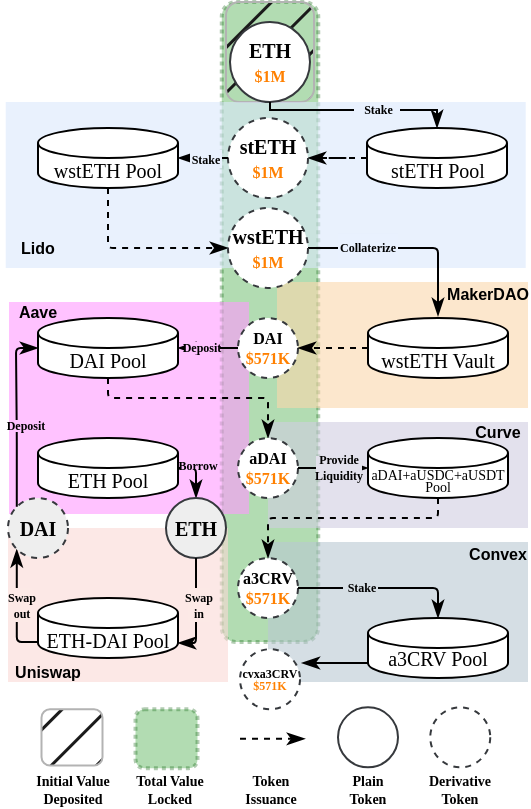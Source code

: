 <mxfile version="23.0.2" type="device">
  <diagram id="ooE3Xo_wV-slX8WCPOP6" name="Page-4">
    <mxGraphModel dx="1458" dy="423" grid="1" gridSize="10" guides="1" tooltips="1" connect="1" arrows="1" fold="1" page="1" pageScale="1" pageWidth="400" pageHeight="400" math="0" shadow="0">
      <root>
        <mxCell id="0" />
        <mxCell id="1" parent="0" />
        <mxCell id="VKGXoF3TGg-XLG58etnJ-4" value="" style="rounded=1;whiteSpace=wrap;html=1;strokeWidth=2;dashed=1;dashPattern=1 1;opacity=30;fillColor=#008a00;strokeColor=#005700;fontColor=#ffffff;" vertex="1" parent="1">
          <mxGeometry x="-653.12" y="10" width="48.25" height="320" as="geometry" />
        </mxCell>
        <mxCell id="VKGXoF3TGg-XLG58etnJ-5" value="" style="rounded=1;whiteSpace=wrap;html=1;fillStyle=hatch;strokeColor=#B3B3B3;fillColor=#1A1A1A;gradientColor=none;perimeterSpacing=0;" vertex="1" parent="1">
          <mxGeometry x="-651" y="10" width="44" height="50" as="geometry" />
        </mxCell>
        <mxCell id="hHPE4022j6eGi9Bg3FWy-93" value="" style="rounded=0;whiteSpace=wrap;html=1;fillColor=#bac8d3;strokeColor=none;fillOpacity=60;" parent="1" vertex="1">
          <mxGeometry x="-630" y="280" width="130" height="70" as="geometry" />
        </mxCell>
        <mxCell id="hHPE4022j6eGi9Bg3FWy-40" value="" style="rounded=0;whiteSpace=wrap;html=1;fillColor=#d0cee2;strokeColor=none;fillOpacity=60;" parent="1" vertex="1">
          <mxGeometry x="-630" y="220" width="130" height="53" as="geometry" />
        </mxCell>
        <mxCell id="hHPE4022j6eGi9Bg3FWy-36" value="" style="rounded=0;whiteSpace=wrap;html=1;fillColor=#FF99FF;strokeColor=none;fillOpacity=60;" parent="1" vertex="1">
          <mxGeometry x="-759.5" y="160" width="120" height="106" as="geometry" />
        </mxCell>
        <mxCell id="aXwNNv5AYdKiC4HSLwjV-165" value="" style="rounded=0;whiteSpace=wrap;html=1;fillColor=#dae8fc;strokeColor=none;flipH=1;fillOpacity=60;" parent="1" vertex="1">
          <mxGeometry x="-761.13" y="60" width="260" height="83" as="geometry" />
        </mxCell>
        <mxCell id="aXwNNv5AYdKiC4HSLwjV-160" value="" style="rounded=0;whiteSpace=wrap;html=1;fillColor=#fad7ac;strokeColor=none;fillOpacity=60;" parent="1" vertex="1">
          <mxGeometry x="-625.5" y="150" width="125.5" height="63" as="geometry" />
        </mxCell>
        <mxCell id="hHPE4022j6eGi9Bg3FWy-27" style="edgeStyle=orthogonalEdgeStyle;rounded=1;orthogonalLoop=1;jettySize=auto;html=1;entryX=1;entryY=0.5;entryDx=0;entryDy=0;arcSize=5;endArrow=classicThin;endFill=1;fillColor=#008a00;strokeColor=#000000;dashed=1;" parent="1" source="bI1gja82rUTGcYfUVD13-1" target="0xcqsg2bEBHfZzJ7icHa-70" edge="1">
          <mxGeometry relative="1" as="geometry" />
        </mxCell>
        <mxCell id="bI1gja82rUTGcYfUVD13-1" value="stETH Pool" style="shape=cylinder3;whiteSpace=wrap;html=1;boundedLbl=1;backgroundOutline=1;size=7.5;strokeWidth=1;fontFamily=Times New Roman;fontStyle=0;fontSize=10;rounded=0;" parent="1" vertex="1">
          <mxGeometry x="-580.5" y="73" width="70" height="30" as="geometry" />
        </mxCell>
        <mxCell id="aXwNNv5AYdKiC4HSLwjV-166" value="&lt;b&gt;Lido&lt;br&gt;&lt;/b&gt;" style="text;html=1;strokeColor=none;fillColor=none;align=center;verticalAlign=middle;whiteSpace=wrap;rounded=0;fontSize=8;spacing=2;" parent="1" vertex="1">
          <mxGeometry x="-760" y="127.82" width="30" height="11" as="geometry" />
        </mxCell>
        <mxCell id="hHPE4022j6eGi9Bg3FWy-31" style="edgeStyle=orthogonalEdgeStyle;rounded=1;orthogonalLoop=1;jettySize=auto;html=1;exitX=0.5;exitY=1;exitDx=0;exitDy=0;exitPerimeter=0;entryX=0;entryY=0.5;entryDx=0;entryDy=0;arcSize=5;endArrow=classicThin;endFill=1;fillColor=#008a00;strokeColor=#000000;dashed=1;" parent="1" source="0xcqsg2bEBHfZzJ7icHa-75" target="_4_Hz2iEFn8rfwyZPXuo-2" edge="1">
          <mxGeometry relative="1" as="geometry" />
        </mxCell>
        <mxCell id="0xcqsg2bEBHfZzJ7icHa-75" value="wstETH Pool" style="shape=cylinder3;whiteSpace=wrap;html=1;boundedLbl=1;backgroundOutline=1;size=7.5;strokeWidth=1;fontFamily=Times New Roman;fontStyle=0;fontSize=10;rounded=0;labelBorderColor=none;" parent="1" vertex="1">
          <mxGeometry x="-745" y="73" width="70" height="30" as="geometry" />
        </mxCell>
        <mxCell id="hHPE4022j6eGi9Bg3FWy-404" style="edgeStyle=orthogonalEdgeStyle;rounded=1;orthogonalLoop=1;jettySize=auto;html=1;exitX=1;exitY=0.5;exitDx=0;exitDy=0;entryX=0;entryY=1;entryDx=0;entryDy=0;arcSize=5;endArrow=classicThin;endFill=1;fillColor=#d80073;strokeColor=#000000;" parent="1" source="_4_Hz2iEFn8rfwyZPXuo-2" edge="1">
          <mxGeometry relative="1" as="geometry">
            <mxPoint x="-545" y="167" as="targetPoint" />
            <Array as="points">
              <mxPoint x="-545" y="133" />
            </Array>
          </mxGeometry>
        </mxCell>
        <mxCell id="_4_Hz2iEFn8rfwyZPXuo-2" value="&lt;b&gt;wstETH&lt;br&gt;&lt;/b&gt;&lt;b style=&quot;border-color: var(--border-color);&quot;&gt;&lt;font style=&quot;border-color: var(--border-color); font-size: 8px;&quot; color=&quot;#ff8000&quot;&gt;$1M&lt;/font&gt;&lt;/b&gt;&lt;b&gt;&lt;br&gt;&lt;/b&gt;" style="ellipse;whiteSpace=wrap;html=1;aspect=fixed;labelBackgroundColor=none;labelBorderColor=none;fillColor=#FFFFFF;strokeColor=#36393d;fontSize=10;fontFamily=Times New Roman;rounded=0;dashed=1;" parent="1" vertex="1">
          <mxGeometry x="-650" y="113" width="40" height="40" as="geometry" />
        </mxCell>
        <mxCell id="0xcqsg2bEBHfZzJ7icHa-70" value="&lt;b style=&quot;font-size: 10px;&quot;&gt;stETH&lt;br&gt;&lt;/b&gt;&lt;b style=&quot;border-color: var(--border-color);&quot;&gt;&lt;font color=&quot;#ff8000&quot; style=&quot;font-size: 8px;&quot;&gt;$1M&lt;/font&gt;&lt;/b&gt;&lt;b style=&quot;font-size: 10px;&quot;&gt;&lt;br&gt;&lt;/b&gt;" style="ellipse;whiteSpace=wrap;html=1;aspect=fixed;labelBackgroundColor=none;labelBorderColor=none;fillColor=#FFFFFF;strokeColor=#36393d;fontSize=10;fontFamily=Times New Roman;rounded=0;dashed=1;" parent="1" vertex="1">
          <mxGeometry x="-650" y="68" width="40" height="40" as="geometry" />
        </mxCell>
        <mxCell id="_4_Hz2iEFn8rfwyZPXuo-1" value="ETH&lt;br&gt;&lt;font color=&quot;#ff8000&quot; style=&quot;font-size: 8px;&quot;&gt;$1M&lt;/font&gt;" style="ellipse;whiteSpace=wrap;html=1;aspect=fixed;labelBackgroundColor=none;labelBorderColor=none;fillColor=#FFFFFF;strokeColor=#36393d;fontSize=10;fontFamily=Times New Roman;rounded=0;fontStyle=1" parent="1" vertex="1">
          <mxGeometry x="-649" y="20" width="40" height="40" as="geometry" />
        </mxCell>
        <mxCell id="_4_Hz2iEFn8rfwyZPXuo-3" value="&lt;b style=&quot;font-size: 8px;&quot;&gt;DAI&lt;br style=&quot;font-size: 8px;&quot;&gt;&lt;font color=&quot;#ff8000&quot; style=&quot;font-size: 8px;&quot;&gt;$571K&lt;/font&gt;&lt;br style=&quot;font-size: 8px;&quot;&gt;&lt;/b&gt;" style="ellipse;whiteSpace=wrap;html=1;aspect=fixed;labelBackgroundColor=none;labelBorderColor=none;fillColor=#FFFFFF;strokeColor=#36393d;fontSize=8;fontFamily=Times New Roman;rounded=0;perimeterSpacing=0;dashed=1;" parent="1" vertex="1">
          <mxGeometry x="-645" y="168" width="30" height="30" as="geometry" />
        </mxCell>
        <mxCell id="hHPE4022j6eGi9Bg3FWy-28" style="edgeStyle=orthogonalEdgeStyle;rounded=1;orthogonalLoop=1;jettySize=auto;html=1;entryX=1;entryY=0.5;entryDx=0;entryDy=0;entryPerimeter=0;arcSize=5;endArrow=classicThin;endFill=1;fillColor=#d80073;strokeColor=#000000;" parent="1" source="0xcqsg2bEBHfZzJ7icHa-70" target="0xcqsg2bEBHfZzJ7icHa-75" edge="1">
          <mxGeometry relative="1" as="geometry" />
        </mxCell>
        <mxCell id="hHPE4022j6eGi9Bg3FWy-35" style="edgeStyle=orthogonalEdgeStyle;rounded=1;orthogonalLoop=1;jettySize=auto;html=1;exitX=0;exitY=0.5;exitDx=0;exitDy=0;exitPerimeter=0;entryX=1;entryY=0.5;entryDx=0;entryDy=0;arcSize=5;endArrow=classicThin;endFill=1;fillColor=#1ba1e2;strokeColor=#000000;dashed=1;" parent="1" source="hHPE4022j6eGi9Bg3FWy-33" target="_4_Hz2iEFn8rfwyZPXuo-3" edge="1">
          <mxGeometry relative="1" as="geometry" />
        </mxCell>
        <mxCell id="hHPE4022j6eGi9Bg3FWy-33" value="wstETH Vault" style="shape=cylinder3;whiteSpace=wrap;html=1;boundedLbl=1;backgroundOutline=1;size=7.5;strokeWidth=1;fontFamily=Times New Roman;fontStyle=0;fontSize=10;rounded=0;" parent="1" vertex="1">
          <mxGeometry x="-580" y="168" width="70" height="30" as="geometry" />
        </mxCell>
        <mxCell id="hHPE4022j6eGi9Bg3FWy-79" style="edgeStyle=orthogonalEdgeStyle;rounded=1;orthogonalLoop=1;jettySize=auto;html=1;exitX=0.5;exitY=1;exitDx=0;exitDy=0;exitPerimeter=0;entryX=0.5;entryY=0;entryDx=0;entryDy=0;arcSize=5;endArrow=classicThin;endFill=1;fillColor=#008a00;strokeColor=#000000;dashed=1;" parent="1" source="hHPE4022j6eGi9Bg3FWy-39" target="hHPE4022j6eGi9Bg3FWy-41" edge="1">
          <mxGeometry relative="1" as="geometry">
            <Array as="points">
              <mxPoint x="-710" y="208" />
              <mxPoint x="-630" y="208" />
            </Array>
          </mxGeometry>
        </mxCell>
        <mxCell id="hHPE4022j6eGi9Bg3FWy-39" value="DAI Pool" style="shape=cylinder3;whiteSpace=wrap;html=1;boundedLbl=1;backgroundOutline=1;size=7.5;strokeWidth=1;fontFamily=Times New Roman;fontStyle=0;fontSize=10;rounded=0;" parent="1" vertex="1">
          <mxGeometry x="-745" y="168" width="70" height="30" as="geometry" />
        </mxCell>
        <mxCell id="hHPE4022j6eGi9Bg3FWy-41" value="&lt;font style=&quot;font-size: 8px;&quot;&gt;&lt;b style=&quot;font-size: 8px;&quot;&gt;aDAI&lt;br style=&quot;font-size: 8px;&quot;&gt;&lt;/b&gt;&lt;b style=&quot;border-color: var(--border-color); font-size: 8px;&quot;&gt;&lt;font color=&quot;#ff8000&quot; style=&quot;font-size: 8px;&quot;&gt;$&lt;/font&gt;&lt;/b&gt;&lt;b style=&quot;border-color: var(--border-color); font-size: 8px;&quot;&gt;&lt;font style=&quot;border-color: var(--border-color); font-size: 8px;&quot; color=&quot;#ff8000&quot;&gt;571K&lt;/font&gt;&lt;/b&gt;&lt;/font&gt;&lt;b style=&quot;font-size: 8px;&quot;&gt;&lt;br style=&quot;font-size: 8px;&quot;&gt;&lt;/b&gt;" style="ellipse;whiteSpace=wrap;html=1;aspect=fixed;labelBackgroundColor=none;labelBorderColor=none;fillColor=#FFFFFF;strokeColor=#36393d;fontSize=8;fontFamily=Times New Roman;rounded=0;spacing=2;dashed=1;" parent="1" vertex="1">
          <mxGeometry x="-645" y="228" width="30" height="30" as="geometry" />
        </mxCell>
        <mxCell id="hHPE4022j6eGi9Bg3FWy-42" style="edgeStyle=orthogonalEdgeStyle;rounded=1;orthogonalLoop=1;jettySize=auto;html=1;entryX=1;entryY=0.5;entryDx=0;entryDy=0;entryPerimeter=0;arcSize=5;endArrow=classicThin;endFill=1;fillColor=#d80073;strokeColor=#000000;" parent="1" source="_4_Hz2iEFn8rfwyZPXuo-3" target="hHPE4022j6eGi9Bg3FWy-39" edge="1">
          <mxGeometry relative="1" as="geometry" />
        </mxCell>
        <mxCell id="hHPE4022j6eGi9Bg3FWy-48" value="&lt;p style=&quot;line-height: 49%;&quot;&gt;&lt;font style=&quot;font-size: 7px;&quot;&gt;aDAI+aUSDC+aUSDT Pool&lt;/font&gt;&lt;/p&gt;" style="shape=cylinder3;whiteSpace=wrap;html=1;boundedLbl=1;backgroundOutline=1;size=7.5;strokeWidth=1;fontFamily=Times New Roman;fontStyle=0;fontSize=10;rounded=0;" parent="1" vertex="1">
          <mxGeometry x="-580" y="228" width="70" height="30" as="geometry" />
        </mxCell>
        <mxCell id="hHPE4022j6eGi9Bg3FWy-111" style="edgeStyle=orthogonalEdgeStyle;rounded=1;orthogonalLoop=1;jettySize=auto;html=1;exitX=1;exitY=0.5;exitDx=0;exitDy=0;exitPerimeter=0;entryX=0.5;entryY=0;entryDx=0;entryDy=0;arcSize=5;endArrow=classicThin;endFill=1;fillColor=#1ba1e2;strokeColor=#000000;" parent="1" source="hHPE4022j6eGi9Bg3FWy-57" target="hHPE4022j6eGi9Bg3FWy-63" edge="1">
          <mxGeometry relative="1" as="geometry" />
        </mxCell>
        <mxCell id="hHPE4022j6eGi9Bg3FWy-57" value="ETH Pool" style="shape=cylinder3;whiteSpace=wrap;html=1;boundedLbl=1;backgroundOutline=1;size=7.5;strokeWidth=1;fontFamily=Times New Roman;fontStyle=0;fontSize=10;rounded=0;" parent="1" vertex="1">
          <mxGeometry x="-745" y="228" width="70" height="30" as="geometry" />
        </mxCell>
        <mxCell id="hHPE4022j6eGi9Bg3FWy-60" value="" style="rounded=0;whiteSpace=wrap;html=1;fillColor=#fad9d5;strokeColor=none;fillOpacity=60;" parent="1" vertex="1">
          <mxGeometry x="-760" y="273" width="110" height="77" as="geometry" />
        </mxCell>
        <mxCell id="hHPE4022j6eGi9Bg3FWy-362" style="edgeStyle=orthogonalEdgeStyle;rounded=1;orthogonalLoop=1;jettySize=auto;html=1;exitX=0;exitY=0.5;exitDx=0;exitDy=0;exitPerimeter=0;entryX=0;entryY=1;entryDx=0;entryDy=0;arcSize=5;endArrow=classicThin;endFill=1;strokeColor=#000000;" parent="1" source="hHPE4022j6eGi9Bg3FWy-62" target="hHPE4022j6eGi9Bg3FWy-73" edge="1">
          <mxGeometry relative="1" as="geometry">
            <Array as="points">
              <mxPoint x="-741" y="330" />
              <mxPoint x="-755" y="330" />
            </Array>
          </mxGeometry>
        </mxCell>
        <mxCell id="hHPE4022j6eGi9Bg3FWy-62" value="ETH-DAI Pool" style="shape=cylinder3;whiteSpace=wrap;html=1;boundedLbl=1;backgroundOutline=1;size=7.5;strokeWidth=1;fontFamily=Times New Roman;fontStyle=0;fontSize=10;rounded=0;" parent="1" vertex="1">
          <mxGeometry x="-745" y="308" width="70" height="30" as="geometry" />
        </mxCell>
        <mxCell id="hHPE4022j6eGi9Bg3FWy-63" value="&lt;b style=&quot;font-size: 10px;&quot;&gt;ETH&lt;/b&gt;" style="ellipse;whiteSpace=wrap;html=1;aspect=fixed;labelBackgroundColor=none;labelBorderColor=none;fillColor=#eeeeee;strokeColor=#36393d;fontSize=10;fontFamily=Times New Roman;rounded=0;" parent="1" vertex="1">
          <mxGeometry x="-681" y="258" width="30" height="30" as="geometry" />
        </mxCell>
        <mxCell id="hHPE4022j6eGi9Bg3FWy-73" value="&lt;b style=&quot;font-size: 10px;&quot;&gt;DAI&lt;/b&gt;" style="ellipse;whiteSpace=wrap;html=1;aspect=fixed;labelBackgroundColor=none;labelBorderColor=none;fillColor=#eeeeee;strokeColor=#36393d;fontSize=10;fontFamily=Times New Roman;rounded=0;dashed=1;" parent="1" vertex="1">
          <mxGeometry x="-760" y="258" width="30" height="30" as="geometry" />
        </mxCell>
        <mxCell id="hHPE4022j6eGi9Bg3FWy-76" value="&lt;b style=&quot;font-size: 8px;&quot;&gt;a3CRV&lt;br style=&quot;font-size: 8px;&quot;&gt;&lt;/b&gt;&lt;b style=&quot;border-color: var(--border-color); font-size: 8px;&quot;&gt;&lt;font color=&quot;#ff8000&quot; style=&quot;font-size: 8px;&quot;&gt;$&lt;/font&gt;&lt;/b&gt;&lt;b style=&quot;border-color: var(--border-color); font-size: 8px;&quot;&gt;&lt;font style=&quot;border-color: var(--border-color); font-size: 8px;&quot; color=&quot;#ff8000&quot;&gt;571K&lt;/font&gt;&lt;/b&gt;&lt;b style=&quot;font-size: 8px;&quot;&gt;&lt;br style=&quot;font-size: 8px;&quot;&gt;&lt;/b&gt;" style="ellipse;whiteSpace=wrap;html=1;aspect=fixed;labelBackgroundColor=none;labelBorderColor=none;fillColor=#FFFFFF;strokeColor=#36393d;fontSize=8;fontFamily=Times New Roman;rounded=0;dashed=1;" parent="1" vertex="1">
          <mxGeometry x="-645" y="288" width="30" height="30" as="geometry" />
        </mxCell>
        <mxCell id="hHPE4022j6eGi9Bg3FWy-94" style="edgeStyle=orthogonalEdgeStyle;rounded=1;orthogonalLoop=1;jettySize=auto;html=1;exitX=0.5;exitY=1;exitDx=0;exitDy=0;exitPerimeter=0;entryX=0.5;entryY=0;entryDx=0;entryDy=0;arcSize=5;endArrow=classicThin;endFill=1;fillColor=#008a00;strokeColor=#000000;dashed=1;" parent="1" source="hHPE4022j6eGi9Bg3FWy-48" target="hHPE4022j6eGi9Bg3FWy-76" edge="1">
          <mxGeometry relative="1" as="geometry">
            <Array as="points">
              <mxPoint x="-545" y="268" />
              <mxPoint x="-630" y="268" />
            </Array>
          </mxGeometry>
        </mxCell>
        <mxCell id="hHPE4022j6eGi9Bg3FWy-95" value="&lt;p style=&quot;line-height: 26%;&quot;&gt;&lt;font style=&quot;font-size: 10px;&quot;&gt;a3CRV Pool&lt;/font&gt;&lt;/p&gt;" style="shape=cylinder3;whiteSpace=wrap;html=1;boundedLbl=1;backgroundOutline=1;size=7.5;strokeWidth=1;fontFamily=Times New Roman;fontStyle=0;fontSize=10;rounded=0;" parent="1" vertex="1">
          <mxGeometry x="-580" y="318" width="70" height="30" as="geometry" />
        </mxCell>
        <mxCell id="hHPE4022j6eGi9Bg3FWy-98" value="&lt;p style=&quot;line-height: 90%; font-size: 6px;&quot;&gt;&lt;font style=&quot;font-size: 6px;&quot;&gt;cvxa3CRV&lt;br style=&quot;font-size: 6px;&quot;&gt;&lt;b style=&quot;border-color: var(--border-color); font-size: 6px;&quot;&gt;&lt;font color=&quot;#ff8000&quot; style=&quot;font-size: 6px;&quot;&gt;$571K&lt;/font&gt;&lt;/b&gt;&lt;/font&gt;&lt;span style=&quot;font-size: 6px;&quot;&gt;&lt;br style=&quot;font-size: 6px;&quot;&gt;&lt;/span&gt;&lt;/p&gt;" style="ellipse;whiteSpace=wrap;html=1;aspect=fixed;labelBackgroundColor=none;labelBorderColor=none;fillColor=#FFFFFF;strokeColor=#36393d;fontSize=6;fontFamily=Times New Roman;rounded=0;fontStyle=1;dashed=1;" parent="1" vertex="1">
          <mxGeometry x="-643.99" y="333.61" width="30" height="30" as="geometry" />
        </mxCell>
        <mxCell id="hHPE4022j6eGi9Bg3FWy-112" style="edgeStyle=orthogonalEdgeStyle;rounded=1;orthogonalLoop=1;jettySize=auto;html=1;exitX=0.5;exitY=1;exitDx=0;exitDy=0;arcSize=5;endArrow=classicThin;endFill=1;strokeColor=#000000;entryX=1;entryY=1;entryDx=0;entryDy=-7.5;entryPerimeter=0;" parent="1" source="hHPE4022j6eGi9Bg3FWy-63" target="hHPE4022j6eGi9Bg3FWy-62" edge="1">
          <mxGeometry relative="1" as="geometry">
            <Array as="points">
              <mxPoint x="-666" y="331" />
            </Array>
            <mxPoint x="-670" y="330" as="targetPoint" />
          </mxGeometry>
        </mxCell>
        <mxCell id="hHPE4022j6eGi9Bg3FWy-129" style="edgeStyle=orthogonalEdgeStyle;rounded=1;orthogonalLoop=1;jettySize=auto;html=1;exitX=0;exitY=0;exitDx=0;exitDy=0;entryX=0;entryY=0.5;entryDx=0;entryDy=0;entryPerimeter=0;arcSize=5;endArrow=classicThin;endFill=1;fillColor=#d80073;strokeColor=#000000;" parent="1" source="hHPE4022j6eGi9Bg3FWy-73" target="hHPE4022j6eGi9Bg3FWy-39" edge="1">
          <mxGeometry relative="1" as="geometry">
            <Array as="points">
              <mxPoint x="-756" y="228" />
              <mxPoint x="-756" y="183" />
            </Array>
          </mxGeometry>
        </mxCell>
        <mxCell id="hHPE4022j6eGi9Bg3FWy-356" style="edgeStyle=orthogonalEdgeStyle;rounded=1;orthogonalLoop=1;jettySize=auto;html=1;exitX=1;exitY=0.5;exitDx=0;exitDy=0;entryX=0.5;entryY=0;entryDx=0;entryDy=0;entryPerimeter=0;arcSize=5;endArrow=classicThin;endFill=1;fillColor=#d80073;strokeColor=#000000;" parent="1" source="hHPE4022j6eGi9Bg3FWy-76" target="hHPE4022j6eGi9Bg3FWy-95" edge="1">
          <mxGeometry relative="1" as="geometry">
            <Array as="points">
              <mxPoint x="-545" y="303" />
            </Array>
          </mxGeometry>
        </mxCell>
        <mxCell id="hHPE4022j6eGi9Bg3FWy-452" value="Swap in" style="text;html=1;strokeColor=none;fillColor=#fce9e6;align=center;verticalAlign=middle;whiteSpace=wrap;rounded=0;fontFamily=Times New Roman;fontSize=6;fontStyle=1" parent="1" vertex="1">
          <mxGeometry x="-670" y="303" width="11" height="17" as="geometry" />
        </mxCell>
        <mxCell id="dac_H1w6UhQIQp40feiq-63" value="Collaterize" style="text;html=1;strokeColor=none;fillColor=#e9f1fe;align=center;verticalAlign=middle;whiteSpace=wrap;rounded=0;fontFamily=Times New Roman;fontSize=6;fontStyle=1" parent="1" vertex="1">
          <mxGeometry x="-595" y="125.63" width="30" height="15.37" as="geometry" />
        </mxCell>
        <mxCell id="dac_H1w6UhQIQp40feiq-65" value="Deposit" style="text;html=1;strokeColor=none;fillColor=#ffc2ff;align=center;verticalAlign=middle;whiteSpace=wrap;rounded=0;fontFamily=Times New Roman;fontSize=6;fontStyle=1;fontColor=#000000;" parent="1" vertex="1">
          <mxGeometry x="-671.75" y="180" width="17.5" height="6" as="geometry" />
        </mxCell>
        <mxCell id="lko5dFwnO9RKoEpkVjte-41" value="Deposit" style="text;html=1;strokeColor=none;fillColor=#ffc2ff;align=center;verticalAlign=middle;whiteSpace=wrap;rounded=0;fontFamily=Times New Roman;fontSize=6;fontStyle=1" parent="1" vertex="1">
          <mxGeometry x="-759.5" y="219" width="16" height="6" as="geometry" />
        </mxCell>
        <mxCell id="lko5dFwnO9RKoEpkVjte-43" value="Borrow" style="text;html=1;strokeColor=none;fillColor=#ffc2ff;align=center;verticalAlign=middle;whiteSpace=wrap;rounded=0;fontFamily=Times New Roman;fontSize=6;fontStyle=1;" parent="1" vertex="1">
          <mxGeometry x="-674" y="240.63" width="18" height="3" as="geometry" />
        </mxCell>
        <mxCell id="lko5dFwnO9RKoEpkVjte-45" value="Stake" style="text;html=1;strokeColor=none;fillColor=#d6dee4;align=center;verticalAlign=middle;whiteSpace=wrap;rounded=0;fontFamily=Times New Roman;fontSize=6;fontStyle=1;fontColor=#000000;" parent="1" vertex="1">
          <mxGeometry x="-592.5" y="300" width="17.5" height="5" as="geometry" />
        </mxCell>
        <mxCell id="lko5dFwnO9RKoEpkVjte-46" value="Swap out" style="text;html=1;strokeColor=none;fillColor=#fce9e6;align=center;verticalAlign=middle;whiteSpace=wrap;rounded=0;fontFamily=Times New Roman;fontSize=6;fontStyle=1" parent="1" vertex="1">
          <mxGeometry x="-759.5" y="303" width="11.5" height="17" as="geometry" />
        </mxCell>
        <mxCell id="fSQfH_FMm_jnt2f53b2b-12" style="edgeStyle=orthogonalEdgeStyle;rounded=0;orthogonalLoop=1;jettySize=auto;html=1;exitX=1;exitY=0.5;exitDx=0;exitDy=0;endArrow=classicThin;endFill=1;dashed=1;" parent="1" edge="1">
          <mxGeometry relative="1" as="geometry">
            <mxPoint x="-643.99" y="378.35" as="sourcePoint" />
            <mxPoint x="-611.49" y="378.02" as="targetPoint" />
          </mxGeometry>
        </mxCell>
        <mxCell id="jL9gVOpNgoQDE0syx6f0-1" value="&lt;b&gt;Aave&lt;br&gt;&lt;/b&gt;" style="text;html=1;strokeColor=none;fillColor=none;align=center;verticalAlign=middle;whiteSpace=wrap;rounded=0;fontSize=8;spacing=2;" parent="1" vertex="1">
          <mxGeometry x="-760" y="159.5" width="30" height="11" as="geometry" />
        </mxCell>
        <mxCell id="jL9gVOpNgoQDE0syx6f0-2" value="&lt;b&gt;MakerDAO&lt;br&gt;&lt;/b&gt;" style="text;html=1;strokeColor=none;fillColor=none;align=center;verticalAlign=middle;whiteSpace=wrap;rounded=0;fontSize=8;spacing=2;" parent="1" vertex="1">
          <mxGeometry x="-540" y="150" width="40" height="11" as="geometry" />
        </mxCell>
        <mxCell id="jL9gVOpNgoQDE0syx6f0-3" value="&lt;b&gt;Curve&lt;br&gt;&lt;/b&gt;" style="text;html=1;strokeColor=none;fillColor=none;align=center;verticalAlign=middle;whiteSpace=wrap;rounded=0;fontSize=8;spacing=2;" parent="1" vertex="1">
          <mxGeometry x="-530" y="219" width="30" height="11" as="geometry" />
        </mxCell>
        <mxCell id="jL9gVOpNgoQDE0syx6f0-4" value="&lt;b&gt;Uniswap&lt;br&gt;&lt;/b&gt;" style="text;html=1;strokeColor=none;fillColor=none;align=center;verticalAlign=middle;whiteSpace=wrap;rounded=0;fontSize=8;spacing=2;" parent="1" vertex="1">
          <mxGeometry x="-760" y="339" width="40" height="11" as="geometry" />
        </mxCell>
        <mxCell id="jL9gVOpNgoQDE0syx6f0-5" value="&lt;b&gt;Convex&lt;br&gt;&lt;/b&gt;" style="text;html=1;strokeColor=none;fillColor=none;align=center;verticalAlign=middle;whiteSpace=wrap;rounded=0;fontSize=8;spacing=2;" parent="1" vertex="1">
          <mxGeometry x="-530" y="280" width="30" height="11" as="geometry" />
        </mxCell>
        <mxCell id="VKGXoF3TGg-XLG58etnJ-6" value="" style="rounded=1;whiteSpace=wrap;html=1;fillStyle=hatch;strokeColor=#B3B3B3;fillColor=#1A1A1A;aspect=fixed;glass=0;perimeterSpacing=0;imageAspect=1;" vertex="1" parent="1">
          <mxGeometry x="-743.25" y="363.61" width="30.5" height="28.12" as="geometry" />
        </mxCell>
        <mxCell id="VKGXoF3TGg-XLG58etnJ-7" value="" style="rounded=1;whiteSpace=wrap;html=1;strokeWidth=2;dashed=1;dashPattern=1 1;opacity=30;fillColor=#008a00;aspect=fixed;fontColor=#ffffff;strokeColor=#005700;" vertex="1" parent="1">
          <mxGeometry x="-696.25" y="363.61" width="31" height="29.5" as="geometry" />
        </mxCell>
        <mxCell id="hHPE4022j6eGi9Bg3FWy-441" value="Stake" style="text;html=1;strokeColor=none;fillColor=#e9f1fe;align=center;verticalAlign=middle;whiteSpace=wrap;rounded=0;fontFamily=Times New Roman;fontSize=6;fontStyle=1" parent="1" vertex="1">
          <mxGeometry x="-669" y="84" width="16" height="9" as="geometry" />
        </mxCell>
        <mxCell id="VKGXoF3TGg-XLG58etnJ-15" style="edgeStyle=orthogonalEdgeStyle;rounded=0;orthogonalLoop=1;jettySize=auto;html=1;exitX=1;exitY=0.5;exitDx=0;exitDy=0;entryX=0;entryY=0.5;entryDx=0;entryDy=0;entryPerimeter=0;endArrow=classicThin;endFill=1;" edge="1" parent="1" source="hHPE4022j6eGi9Bg3FWy-41" target="hHPE4022j6eGi9Bg3FWy-48">
          <mxGeometry relative="1" as="geometry" />
        </mxCell>
        <mxCell id="VKGXoF3TGg-XLG58etnJ-16" value="Provide Liquidity" style="text;html=1;strokeColor=none;fillColor=#e2e1ec;align=center;verticalAlign=middle;whiteSpace=wrap;rounded=0;fontFamily=Times New Roman;fontSize=6;fontStyle=1;fontColor=#000000;" vertex="1" parent="1">
          <mxGeometry x="-606" y="237" width="23" height="12" as="geometry" />
        </mxCell>
        <mxCell id="VKGXoF3TGg-XLG58etnJ-19" value="Initial Value Deposited" style="text;html=1;strokeColor=none;fillColor=none;align=center;verticalAlign=middle;whiteSpace=wrap;rounded=0;fontFamily=Times New Roman;fontSize=7;fontStyle=1" vertex="1" parent="1">
          <mxGeometry x="-749.5" y="397.15" width="43" height="12.96" as="geometry" />
        </mxCell>
        <mxCell id="VKGXoF3TGg-XLG58etnJ-20" value="Total Value Locked" style="text;html=1;strokeColor=none;fillColor=none;align=center;verticalAlign=middle;whiteSpace=wrap;rounded=0;fontFamily=Times New Roman;fontSize=7;fontStyle=1" vertex="1" parent="1">
          <mxGeometry x="-704.25" y="397.15" width="50" height="12.96" as="geometry" />
        </mxCell>
        <mxCell id="VKGXoF3TGg-XLG58etnJ-21" value="&lt;b style=&quot;font-size: 8px;&quot;&gt;&lt;br style=&quot;font-size: 8px;&quot;&gt;&lt;/b&gt;" style="ellipse;whiteSpace=wrap;html=1;aspect=fixed;labelBackgroundColor=none;labelBorderColor=none;fillColor=#FFFFFF;strokeColor=#36393d;fontSize=8;fontFamily=Times New Roman;rounded=0;perimeterSpacing=0;dashed=1;" vertex="1" parent="1">
          <mxGeometry x="-548.87" y="362.67" width="30" height="30" as="geometry" />
        </mxCell>
        <mxCell id="VKGXoF3TGg-XLG58etnJ-22" value="&lt;b style=&quot;font-size: 8px;&quot;&gt;&lt;br style=&quot;font-size: 8px;&quot;&gt;&lt;/b&gt;" style="ellipse;whiteSpace=wrap;html=1;aspect=fixed;labelBackgroundColor=none;labelBorderColor=none;fillColor=#FFFFFF;strokeColor=#36393d;fontSize=8;fontFamily=Times New Roman;rounded=0;perimeterSpacing=0;" vertex="1" parent="1">
          <mxGeometry x="-595" y="362.67" width="30" height="30" as="geometry" />
        </mxCell>
        <mxCell id="VKGXoF3TGg-XLG58etnJ-23" value="Plain Token" style="text;html=1;strokeColor=none;fillColor=none;align=center;verticalAlign=middle;whiteSpace=wrap;rounded=0;fontFamily=Times New Roman;fontSize=7;fontStyle=1" vertex="1" parent="1">
          <mxGeometry x="-595" y="397.15" width="30" height="12.96" as="geometry" />
        </mxCell>
        <mxCell id="VKGXoF3TGg-XLG58etnJ-24" value="Derivative Token" style="text;html=1;strokeColor=none;fillColor=none;align=center;verticalAlign=middle;whiteSpace=wrap;rounded=0;fontFamily=Times New Roman;fontSize=7;fontStyle=1" vertex="1" parent="1">
          <mxGeometry x="-557.75" y="397.15" width="47.75" height="12.96" as="geometry" />
        </mxCell>
        <mxCell id="VKGXoF3TGg-XLG58etnJ-37" style="edgeStyle=orthogonalEdgeStyle;rounded=0;orthogonalLoop=1;jettySize=auto;html=1;exitX=0;exitY=1;exitDx=0;exitDy=-7.5;exitPerimeter=0;entryX=1.028;entryY=0.243;entryDx=0;entryDy=0;entryPerimeter=0;endArrow=classicThin;endFill=1;" edge="1" parent="1" source="hHPE4022j6eGi9Bg3FWy-95" target="hHPE4022j6eGi9Bg3FWy-98">
          <mxGeometry relative="1" as="geometry" />
        </mxCell>
        <mxCell id="VKGXoF3TGg-XLG58etnJ-38" value="Token Issuance" style="text;html=1;strokeColor=none;fillColor=none;align=center;verticalAlign=middle;whiteSpace=wrap;rounded=0;fontFamily=Times New Roman;fontSize=7;fontStyle=1" vertex="1" parent="1">
          <mxGeometry x="-646.5" y="397.15" width="35" height="12.96" as="geometry" />
        </mxCell>
        <mxCell id="VKGXoF3TGg-XLG58etnJ-39" style="edgeStyle=orthogonalEdgeStyle;rounded=0;orthogonalLoop=1;jettySize=auto;html=1;exitX=0.5;exitY=1;exitDx=0;exitDy=0;entryX=0.5;entryY=0;entryDx=0;entryDy=0;entryPerimeter=0;endArrow=classicThin;endFill=1;" edge="1" parent="1" source="_4_Hz2iEFn8rfwyZPXuo-1" target="bI1gja82rUTGcYfUVD13-1">
          <mxGeometry relative="1" as="geometry">
            <Array as="points">
              <mxPoint x="-629" y="64" />
              <mxPoint x="-545" y="64" />
            </Array>
          </mxGeometry>
        </mxCell>
        <mxCell id="hHPE4022j6eGi9Bg3FWy-438" value="&amp;nbsp;Stake" style="text;html=1;strokeColor=none;fillColor=#e9f1fe;align=center;verticalAlign=middle;whiteSpace=wrap;rounded=0;fontFamily=Times New Roman;fontSize=6;fontStyle=1" parent="1" vertex="1">
          <mxGeometry x="-587" y="61" width="23" height="6" as="geometry" />
        </mxCell>
      </root>
    </mxGraphModel>
  </diagram>
</mxfile>
